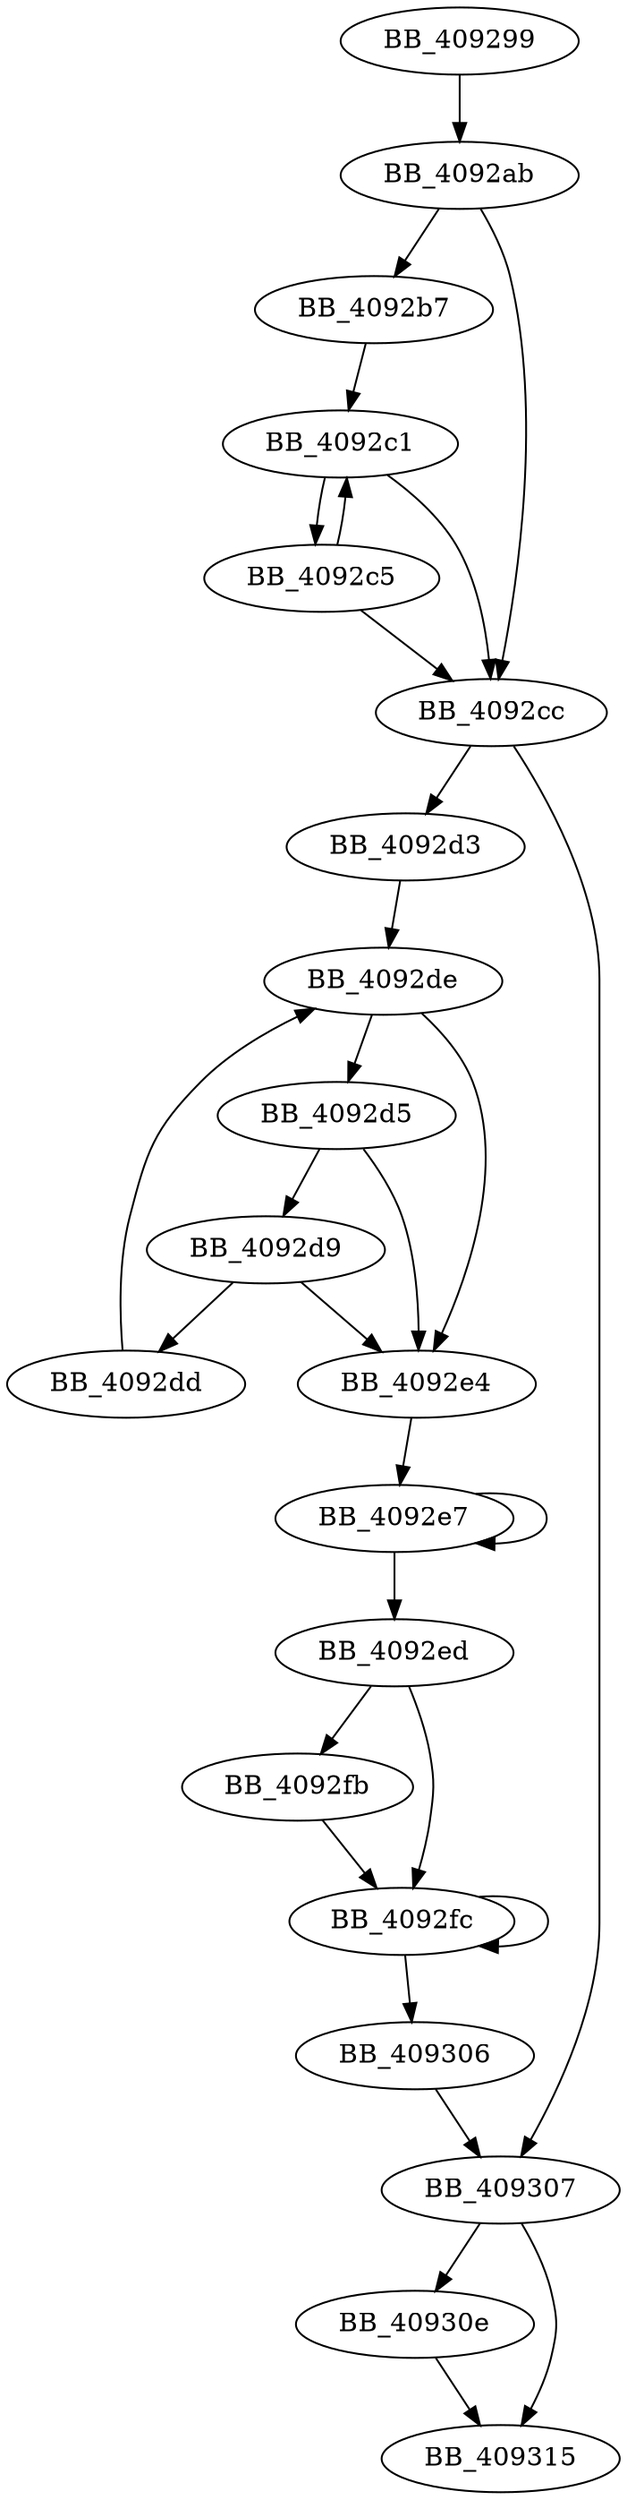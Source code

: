 DiGraph __cropzeros_l{
BB_409299->BB_4092ab
BB_4092ab->BB_4092b7
BB_4092ab->BB_4092cc
BB_4092b7->BB_4092c1
BB_4092c1->BB_4092c5
BB_4092c1->BB_4092cc
BB_4092c5->BB_4092c1
BB_4092c5->BB_4092cc
BB_4092cc->BB_4092d3
BB_4092cc->BB_409307
BB_4092d3->BB_4092de
BB_4092d5->BB_4092d9
BB_4092d5->BB_4092e4
BB_4092d9->BB_4092dd
BB_4092d9->BB_4092e4
BB_4092dd->BB_4092de
BB_4092de->BB_4092d5
BB_4092de->BB_4092e4
BB_4092e4->BB_4092e7
BB_4092e7->BB_4092e7
BB_4092e7->BB_4092ed
BB_4092ed->BB_4092fb
BB_4092ed->BB_4092fc
BB_4092fb->BB_4092fc
BB_4092fc->BB_4092fc
BB_4092fc->BB_409306
BB_409306->BB_409307
BB_409307->BB_40930e
BB_409307->BB_409315
BB_40930e->BB_409315
}
